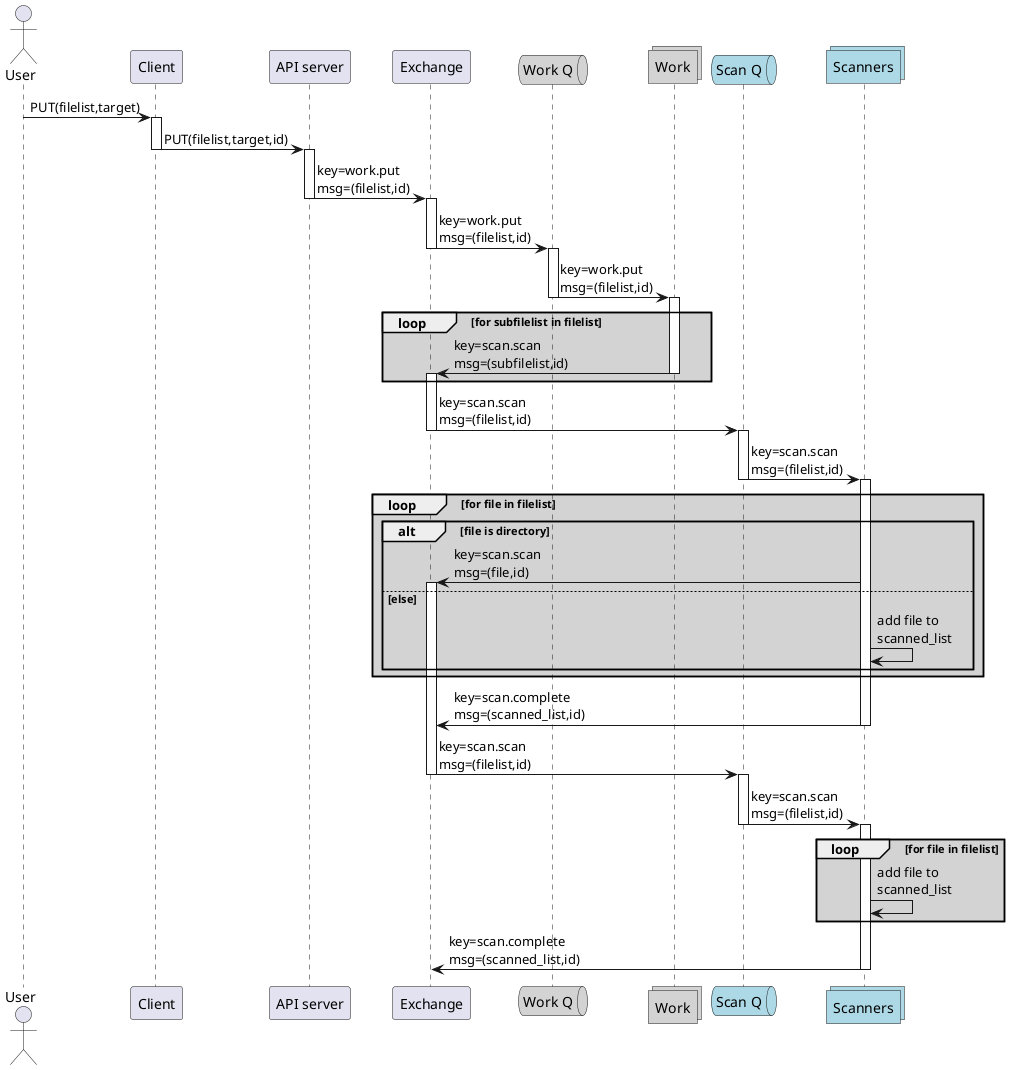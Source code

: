 @startuml message_flow_put

actor user as "User"
participant client as "Client"
participant server as "API server"
participant wex as "Exchange"

queue qw as "Work Q" #lightgrey
collections work as "Work" #lightgrey

queue qs as "Scan Q" #lightblue
collections scan as "Scanners" #lightblue

user -> client : PUT(filelist,target)
activate client
client -> server : PUT(filelist,target,id)
deactivate client
activate server
server -> wex : key=work.put\nmsg=(filelist,id)
deactivate server
activate wex
wex -> qw : key=work.put\nmsg=(filelist,id)
deactivate wex
activate qw
qw -> work : key=work.put\nmsg=(filelist,id)
deactivate qw
activate work
loop #lightgrey for subfilelist in filelist
    work -> wex : key=scan.scan\nmsg=(subfilelist,id)
    deactivate work
    activate wex
end
wex -> qs : key=scan.scan\nmsg=(filelist,id)
deactivate wex
activate qs
qs -> scan : key=scan.scan\nmsg=(filelist,id)
deactivate qs
activate scan
loop #lightgrey for file in filelist 
    alt file is directory
        scan -> wex : key=scan.scan\nmsg=(file,id)
        activate wex
    else else
        scan -> scan : add file to\nscanned_list
    end
end
scan -> wex : key=scan.complete\nmsg=(scanned_list,id)
deactivate scan
wex -> qs : key=scan.scan\nmsg=(filelist,id)
deactivate wex
activate qs
qs -> scan : key=scan.scan\nmsg=(filelist,id)
deactivate qs
activate scan
loop #lightgrey for file in filelist 
    scan -> scan : add file to\nscanned_list
end
scan -> wex : key=scan.complete\nmsg=(scanned_list,id)
deactivate scan
@enduml